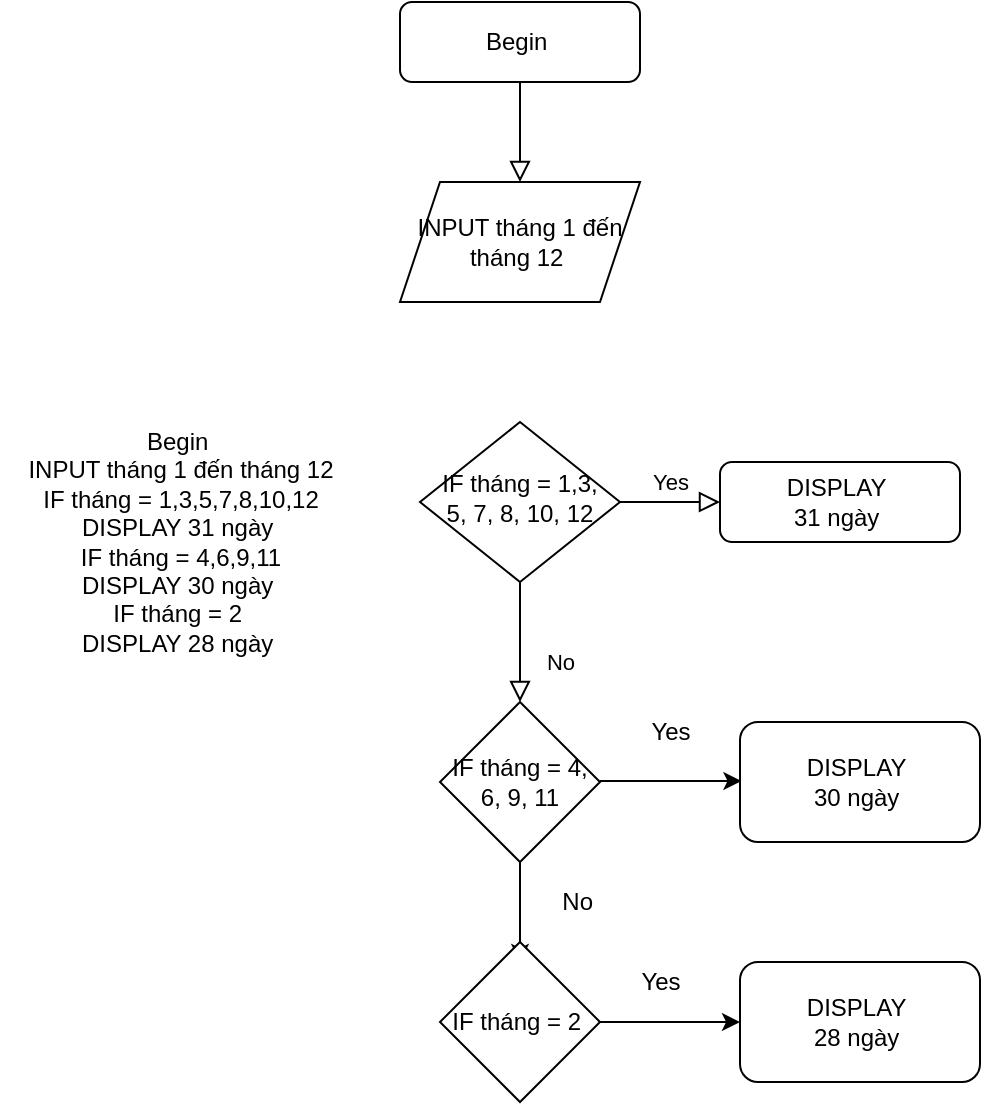 <mxfile version="20.8.20" type="device"><diagram id="C5RBs43oDa-KdzZeNtuy" name="Page-1"><mxGraphModel dx="1701" dy="416" grid="1" gridSize="10" guides="1" tooltips="1" connect="1" arrows="1" fold="1" page="1" pageScale="1" pageWidth="827" pageHeight="1169" math="0" shadow="0"><root><mxCell id="WIyWlLk6GJQsqaUBKTNV-0"/><mxCell id="WIyWlLk6GJQsqaUBKTNV-1" parent="WIyWlLk6GJQsqaUBKTNV-0"/><mxCell id="WIyWlLk6GJQsqaUBKTNV-2" value="" style="rounded=0;html=1;jettySize=auto;orthogonalLoop=1;fontSize=11;endArrow=block;endFill=0;endSize=8;strokeWidth=1;shadow=0;labelBackgroundColor=none;edgeStyle=orthogonalEdgeStyle;" parent="WIyWlLk6GJQsqaUBKTNV-1" source="WIyWlLk6GJQsqaUBKTNV-3" edge="1"><mxGeometry relative="1" as="geometry"><mxPoint x="220" y="170" as="targetPoint"/></mxGeometry></mxCell><mxCell id="WIyWlLk6GJQsqaUBKTNV-3" value="Begin&amp;nbsp;" style="rounded=1;whiteSpace=wrap;html=1;fontSize=12;glass=0;strokeWidth=1;shadow=0;" parent="WIyWlLk6GJQsqaUBKTNV-1" vertex="1"><mxGeometry x="160" y="80" width="120" height="40" as="geometry"/></mxCell><mxCell id="WIyWlLk6GJQsqaUBKTNV-8" value="No" style="rounded=0;html=1;jettySize=auto;orthogonalLoop=1;fontSize=11;endArrow=block;endFill=0;endSize=8;strokeWidth=1;shadow=0;labelBackgroundColor=none;edgeStyle=orthogonalEdgeStyle;" parent="WIyWlLk6GJQsqaUBKTNV-1" source="WIyWlLk6GJQsqaUBKTNV-10" edge="1"><mxGeometry x="0.333" y="20" relative="1" as="geometry"><mxPoint as="offset"/><mxPoint x="220" y="430" as="targetPoint"/></mxGeometry></mxCell><mxCell id="WIyWlLk6GJQsqaUBKTNV-9" value="Yes" style="edgeStyle=orthogonalEdgeStyle;rounded=0;html=1;jettySize=auto;orthogonalLoop=1;fontSize=11;endArrow=block;endFill=0;endSize=8;strokeWidth=1;shadow=0;labelBackgroundColor=none;" parent="WIyWlLk6GJQsqaUBKTNV-1" source="WIyWlLk6GJQsqaUBKTNV-10" target="WIyWlLk6GJQsqaUBKTNV-12" edge="1"><mxGeometry y="10" relative="1" as="geometry"><mxPoint as="offset"/></mxGeometry></mxCell><mxCell id="WIyWlLk6GJQsqaUBKTNV-10" value="IF tháng = 1,3, 5, 7, 8, 10, 12" style="rhombus;whiteSpace=wrap;html=1;shadow=0;fontFamily=Helvetica;fontSize=12;align=center;strokeWidth=1;spacing=6;spacingTop=-4;" parent="WIyWlLk6GJQsqaUBKTNV-1" vertex="1"><mxGeometry x="170" y="290" width="100" height="80" as="geometry"/></mxCell><mxCell id="WIyWlLk6GJQsqaUBKTNV-12" value="DISPLAY&amp;nbsp;&lt;br&gt;31 ngày&amp;nbsp;" style="rounded=1;whiteSpace=wrap;html=1;fontSize=12;glass=0;strokeWidth=1;shadow=0;" parent="WIyWlLk6GJQsqaUBKTNV-1" vertex="1"><mxGeometry x="320" y="310" width="120" height="40" as="geometry"/></mxCell><mxCell id="wKYJVKCUIiChLMfBPldg-0" value="INPUT tháng 1 đến tháng 12&amp;nbsp;" style="shape=parallelogram;perimeter=parallelogramPerimeter;whiteSpace=wrap;html=1;fixedSize=1;" vertex="1" parent="WIyWlLk6GJQsqaUBKTNV-1"><mxGeometry x="160" y="170" width="120" height="60" as="geometry"/></mxCell><mxCell id="wKYJVKCUIiChLMfBPldg-1" value="" style="endArrow=classic;html=1;rounded=0;" edge="1" parent="WIyWlLk6GJQsqaUBKTNV-1"><mxGeometry width="50" height="50" relative="1" as="geometry"><mxPoint x="260" y="469.5" as="sourcePoint"/><mxPoint x="330.711" y="469.5" as="targetPoint"/></mxGeometry></mxCell><mxCell id="wKYJVKCUIiChLMfBPldg-2" value="DISPLAY&amp;nbsp;&lt;br&gt;30 ngày&amp;nbsp;" style="rounded=1;whiteSpace=wrap;html=1;" vertex="1" parent="WIyWlLk6GJQsqaUBKTNV-1"><mxGeometry x="330" y="440" width="120" height="60" as="geometry"/></mxCell><mxCell id="wKYJVKCUIiChLMfBPldg-3" value="IF tháng = 4, 6, 9, 11" style="rhombus;whiteSpace=wrap;html=1;" vertex="1" parent="WIyWlLk6GJQsqaUBKTNV-1"><mxGeometry x="180" y="430" width="80" height="80" as="geometry"/></mxCell><mxCell id="wKYJVKCUIiChLMfBPldg-5" value="" style="endArrow=classic;html=1;rounded=0;exitX=0.5;exitY=1;exitDx=0;exitDy=0;" edge="1" parent="WIyWlLk6GJQsqaUBKTNV-1" source="wKYJVKCUIiChLMfBPldg-3"><mxGeometry width="50" height="50" relative="1" as="geometry"><mxPoint x="210" y="580" as="sourcePoint"/><mxPoint x="220" y="560" as="targetPoint"/></mxGeometry></mxCell><mxCell id="wKYJVKCUIiChLMfBPldg-6" value="IF tháng = 2&amp;nbsp;" style="rhombus;whiteSpace=wrap;html=1;" vertex="1" parent="WIyWlLk6GJQsqaUBKTNV-1"><mxGeometry x="180" y="550" width="80" height="80" as="geometry"/></mxCell><mxCell id="wKYJVKCUIiChLMfBPldg-7" value="" style="endArrow=classic;html=1;rounded=0;exitX=1;exitY=0.5;exitDx=0;exitDy=0;" edge="1" parent="WIyWlLk6GJQsqaUBKTNV-1" source="wKYJVKCUIiChLMfBPldg-6"><mxGeometry width="50" height="50" relative="1" as="geometry"><mxPoint x="280" y="600" as="sourcePoint"/><mxPoint x="330" y="590" as="targetPoint"/></mxGeometry></mxCell><mxCell id="wKYJVKCUIiChLMfBPldg-8" value="DISPLAY&amp;nbsp;&lt;br&gt;28 ngày&amp;nbsp;" style="rounded=1;whiteSpace=wrap;html=1;" vertex="1" parent="WIyWlLk6GJQsqaUBKTNV-1"><mxGeometry x="330" y="560" width="120" height="60" as="geometry"/></mxCell><mxCell id="wKYJVKCUIiChLMfBPldg-9" value="Begin&amp;nbsp;&lt;br&gt;INPUT tháng 1 đến tháng 12&lt;br&gt;IF tháng = 1,3,5,7,8,10,12&lt;br&gt;DISPLAY 31 ngày&amp;nbsp;&lt;br&gt;IF tháng = 4,6,9,11&lt;br&gt;DISPLAY 30 ngày&amp;nbsp;&lt;br&gt;IF tháng = 2&amp;nbsp;&lt;br&gt;DISPLAY 28 ngày&amp;nbsp;" style="text;html=1;align=center;verticalAlign=middle;resizable=0;points=[];autosize=1;strokeColor=none;fillColor=none;" vertex="1" parent="WIyWlLk6GJQsqaUBKTNV-1"><mxGeometry x="-40" y="285" width="180" height="130" as="geometry"/></mxCell><mxCell id="wKYJVKCUIiChLMfBPldg-10" value="Yes" style="text;html=1;align=center;verticalAlign=middle;resizable=0;points=[];autosize=1;strokeColor=none;fillColor=none;" vertex="1" parent="WIyWlLk6GJQsqaUBKTNV-1"><mxGeometry x="275" y="430" width="40" height="30" as="geometry"/></mxCell><mxCell id="wKYJVKCUIiChLMfBPldg-11" value="No&amp;nbsp;" style="text;html=1;align=center;verticalAlign=middle;resizable=0;points=[];autosize=1;strokeColor=none;fillColor=none;" vertex="1" parent="WIyWlLk6GJQsqaUBKTNV-1"><mxGeometry x="230" y="515" width="40" height="30" as="geometry"/></mxCell><mxCell id="wKYJVKCUIiChLMfBPldg-12" value="Yes" style="text;html=1;align=center;verticalAlign=middle;resizable=0;points=[];autosize=1;strokeColor=none;fillColor=none;" vertex="1" parent="WIyWlLk6GJQsqaUBKTNV-1"><mxGeometry x="270" y="555" width="40" height="30" as="geometry"/></mxCell></root></mxGraphModel></diagram></mxfile>